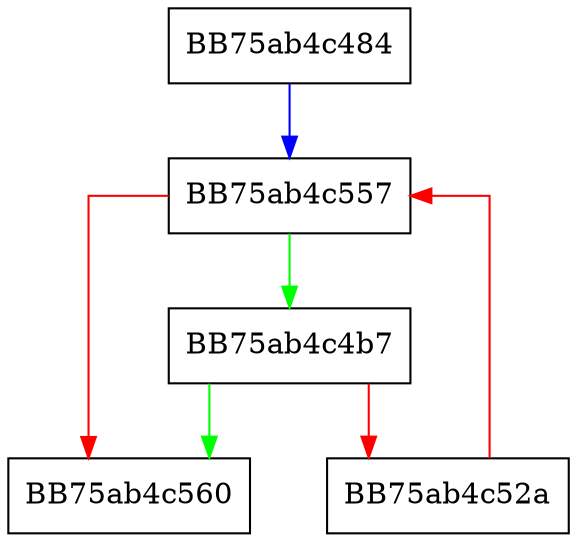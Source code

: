 digraph autoIncrementEnd {
  node [shape="box"];
  graph [splines=ortho];
  BB75ab4c484 -> BB75ab4c557 [color="blue"];
  BB75ab4c4b7 -> BB75ab4c560 [color="green"];
  BB75ab4c4b7 -> BB75ab4c52a [color="red"];
  BB75ab4c52a -> BB75ab4c557 [color="red"];
  BB75ab4c557 -> BB75ab4c4b7 [color="green"];
  BB75ab4c557 -> BB75ab4c560 [color="red"];
}